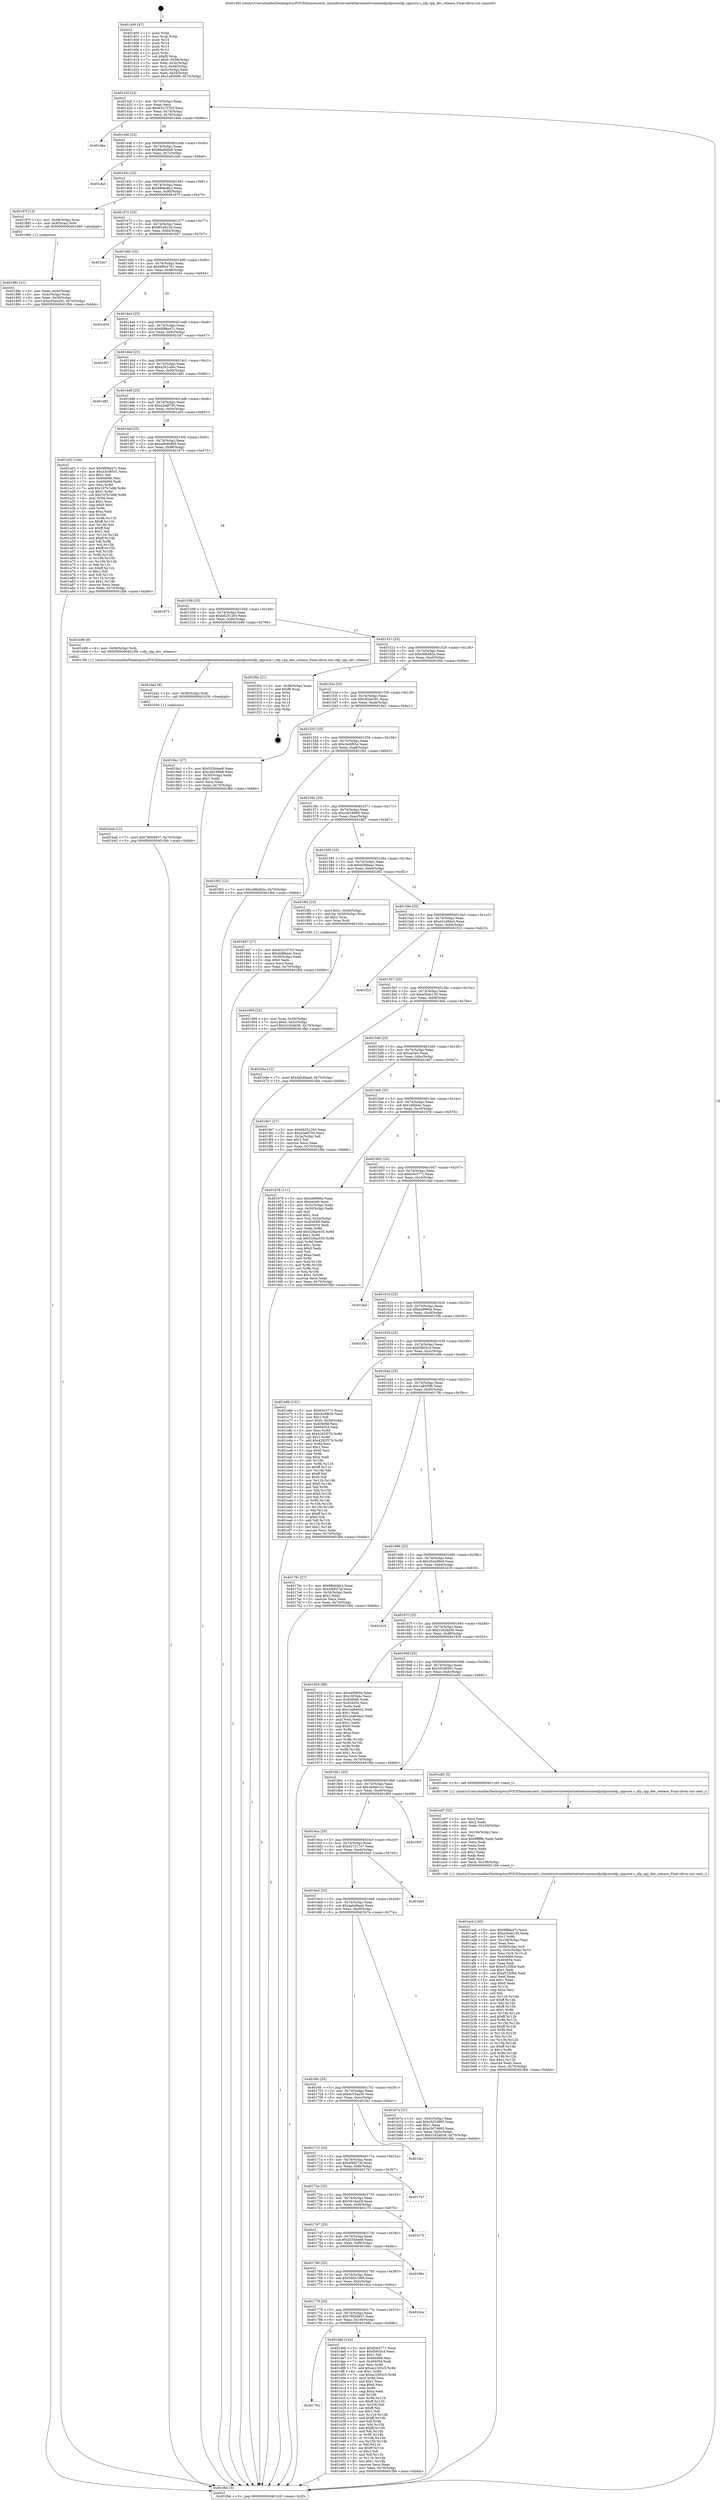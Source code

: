 digraph "0x401400" {
  label = "0x401400 (/mnt/c/Users/mathe/Desktop/tcc/POCII/binaries/extr_linuxdriversnetethernetnetronomenfpnfpcorenfp_cppcore.c_nfp_cpp_dev_release_Final-ollvm.out::main(0))"
  labelloc = "t"
  node[shape=record]

  Entry [label="",width=0.3,height=0.3,shape=circle,fillcolor=black,style=filled]
  "0x40142f" [label="{
     0x40142f [23]\l
     | [instrs]\l
     &nbsp;&nbsp;0x40142f \<+3\>: mov -0x70(%rbp),%eax\l
     &nbsp;&nbsp;0x401432 \<+2\>: mov %eax,%ecx\l
     &nbsp;&nbsp;0x401434 \<+6\>: sub $0x83215703,%ecx\l
     &nbsp;&nbsp;0x40143a \<+3\>: mov %eax,-0x74(%rbp)\l
     &nbsp;&nbsp;0x40143d \<+3\>: mov %ecx,-0x78(%rbp)\l
     &nbsp;&nbsp;0x401440 \<+6\>: je 0000000000401dbe \<main+0x9be\>\l
  }"]
  "0x401dbe" [label="{
     0x401dbe\l
  }", style=dashed]
  "0x401446" [label="{
     0x401446 [22]\l
     | [instrs]\l
     &nbsp;&nbsp;0x401446 \<+5\>: jmp 000000000040144b \<main+0x4b\>\l
     &nbsp;&nbsp;0x40144b \<+3\>: mov -0x74(%rbp),%eax\l
     &nbsp;&nbsp;0x40144e \<+5\>: sub $0x86a9d0a9,%eax\l
     &nbsp;&nbsp;0x401453 \<+3\>: mov %eax,-0x7c(%rbp)\l
     &nbsp;&nbsp;0x401456 \<+6\>: je 0000000000401da0 \<main+0x9a0\>\l
  }"]
  Exit [label="",width=0.3,height=0.3,shape=circle,fillcolor=black,style=filled,peripheries=2]
  "0x401da0" [label="{
     0x401da0\l
  }", style=dashed]
  "0x40145c" [label="{
     0x40145c [22]\l
     | [instrs]\l
     &nbsp;&nbsp;0x40145c \<+5\>: jmp 0000000000401461 \<main+0x61\>\l
     &nbsp;&nbsp;0x401461 \<+3\>: mov -0x74(%rbp),%eax\l
     &nbsp;&nbsp;0x401464 \<+5\>: sub $0x88bbdfa3,%eax\l
     &nbsp;&nbsp;0x401469 \<+3\>: mov %eax,-0x80(%rbp)\l
     &nbsp;&nbsp;0x40146c \<+6\>: je 000000000040187f \<main+0x47f\>\l
  }"]
  "0x401792" [label="{
     0x401792\l
  }", style=dashed]
  "0x40187f" [label="{
     0x40187f [13]\l
     | [instrs]\l
     &nbsp;&nbsp;0x40187f \<+4\>: mov -0x48(%rbp),%rax\l
     &nbsp;&nbsp;0x401883 \<+4\>: mov 0x8(%rax),%rdi\l
     &nbsp;&nbsp;0x401887 \<+5\>: call 0000000000401060 \<atoi@plt\>\l
     | [calls]\l
     &nbsp;&nbsp;0x401060 \{1\} (unknown)\l
  }"]
  "0x401472" [label="{
     0x401472 [25]\l
     | [instrs]\l
     &nbsp;&nbsp;0x401472 \<+5\>: jmp 0000000000401477 \<main+0x77\>\l
     &nbsp;&nbsp;0x401477 \<+3\>: mov -0x74(%rbp),%eax\l
     &nbsp;&nbsp;0x40147a \<+5\>: sub $0x8f1a9129,%eax\l
     &nbsp;&nbsp;0x40147f \<+6\>: mov %eax,-0x84(%rbp)\l
     &nbsp;&nbsp;0x401485 \<+6\>: je 0000000000401bb7 \<main+0x7b7\>\l
  }"]
  "0x401ddb" [label="{
     0x401ddb [144]\l
     | [instrs]\l
     &nbsp;&nbsp;0x401ddb \<+5\>: mov $0x63e3771,%eax\l
     &nbsp;&nbsp;0x401de0 \<+5\>: mov $0xf5603c4,%ecx\l
     &nbsp;&nbsp;0x401de5 \<+2\>: mov $0x1,%dl\l
     &nbsp;&nbsp;0x401de7 \<+7\>: mov 0x404068,%esi\l
     &nbsp;&nbsp;0x401dee \<+7\>: mov 0x404054,%edi\l
     &nbsp;&nbsp;0x401df5 \<+3\>: mov %esi,%r8d\l
     &nbsp;&nbsp;0x401df8 \<+7\>: add $0xac2305c5,%r8d\l
     &nbsp;&nbsp;0x401dff \<+4\>: sub $0x1,%r8d\l
     &nbsp;&nbsp;0x401e03 \<+7\>: sub $0xac2305c5,%r8d\l
     &nbsp;&nbsp;0x401e0a \<+4\>: imul %r8d,%esi\l
     &nbsp;&nbsp;0x401e0e \<+3\>: and $0x1,%esi\l
     &nbsp;&nbsp;0x401e11 \<+3\>: cmp $0x0,%esi\l
     &nbsp;&nbsp;0x401e14 \<+4\>: sete %r9b\l
     &nbsp;&nbsp;0x401e18 \<+3\>: cmp $0xa,%edi\l
     &nbsp;&nbsp;0x401e1b \<+4\>: setl %r10b\l
     &nbsp;&nbsp;0x401e1f \<+3\>: mov %r9b,%r11b\l
     &nbsp;&nbsp;0x401e22 \<+4\>: xor $0xff,%r11b\l
     &nbsp;&nbsp;0x401e26 \<+3\>: mov %r10b,%bl\l
     &nbsp;&nbsp;0x401e29 \<+3\>: xor $0xff,%bl\l
     &nbsp;&nbsp;0x401e2c \<+3\>: xor $0x1,%dl\l
     &nbsp;&nbsp;0x401e2f \<+3\>: mov %r11b,%r14b\l
     &nbsp;&nbsp;0x401e32 \<+4\>: and $0xff,%r14b\l
     &nbsp;&nbsp;0x401e36 \<+3\>: and %dl,%r9b\l
     &nbsp;&nbsp;0x401e39 \<+3\>: mov %bl,%r15b\l
     &nbsp;&nbsp;0x401e3c \<+4\>: and $0xff,%r15b\l
     &nbsp;&nbsp;0x401e40 \<+3\>: and %dl,%r10b\l
     &nbsp;&nbsp;0x401e43 \<+3\>: or %r9b,%r14b\l
     &nbsp;&nbsp;0x401e46 \<+3\>: or %r10b,%r15b\l
     &nbsp;&nbsp;0x401e49 \<+3\>: xor %r15b,%r14b\l
     &nbsp;&nbsp;0x401e4c \<+3\>: or %bl,%r11b\l
     &nbsp;&nbsp;0x401e4f \<+4\>: xor $0xff,%r11b\l
     &nbsp;&nbsp;0x401e53 \<+3\>: or $0x1,%dl\l
     &nbsp;&nbsp;0x401e56 \<+3\>: and %dl,%r11b\l
     &nbsp;&nbsp;0x401e59 \<+3\>: or %r11b,%r14b\l
     &nbsp;&nbsp;0x401e5c \<+4\>: test $0x1,%r14b\l
     &nbsp;&nbsp;0x401e60 \<+3\>: cmovne %ecx,%eax\l
     &nbsp;&nbsp;0x401e63 \<+3\>: mov %eax,-0x70(%rbp)\l
     &nbsp;&nbsp;0x401e66 \<+5\>: jmp 0000000000401fbb \<main+0xbbb\>\l
  }"]
  "0x401bb7" [label="{
     0x401bb7\l
  }", style=dashed]
  "0x40148b" [label="{
     0x40148b [25]\l
     | [instrs]\l
     &nbsp;&nbsp;0x40148b \<+5\>: jmp 0000000000401490 \<main+0x90\>\l
     &nbsp;&nbsp;0x401490 \<+3\>: mov -0x74(%rbp),%eax\l
     &nbsp;&nbsp;0x401493 \<+5\>: sub $0x99fe4791,%eax\l
     &nbsp;&nbsp;0x401498 \<+6\>: mov %eax,-0x88(%rbp)\l
     &nbsp;&nbsp;0x40149e \<+6\>: je 0000000000401d34 \<main+0x934\>\l
  }"]
  "0x401779" [label="{
     0x401779 [25]\l
     | [instrs]\l
     &nbsp;&nbsp;0x401779 \<+5\>: jmp 000000000040177e \<main+0x37e\>\l
     &nbsp;&nbsp;0x40177e \<+3\>: mov -0x74(%rbp),%eax\l
     &nbsp;&nbsp;0x401781 \<+5\>: sub $0x7900d937,%eax\l
     &nbsp;&nbsp;0x401786 \<+6\>: mov %eax,-0x100(%rbp)\l
     &nbsp;&nbsp;0x40178c \<+6\>: je 0000000000401ddb \<main+0x9db\>\l
  }"]
  "0x401d34" [label="{
     0x401d34\l
  }", style=dashed]
  "0x4014a4" [label="{
     0x4014a4 [25]\l
     | [instrs]\l
     &nbsp;&nbsp;0x4014a4 \<+5\>: jmp 00000000004014a9 \<main+0xa9\>\l
     &nbsp;&nbsp;0x4014a9 \<+3\>: mov -0x74(%rbp),%eax\l
     &nbsp;&nbsp;0x4014ac \<+5\>: sub $0x9f98a47c,%eax\l
     &nbsp;&nbsp;0x4014b1 \<+6\>: mov %eax,-0x8c(%rbp)\l
     &nbsp;&nbsp;0x4014b7 \<+6\>: je 0000000000401f47 \<main+0xb47\>\l
  }"]
  "0x401dca" [label="{
     0x401dca\l
  }", style=dashed]
  "0x401f47" [label="{
     0x401f47\l
  }", style=dashed]
  "0x4014bd" [label="{
     0x4014bd [25]\l
     | [instrs]\l
     &nbsp;&nbsp;0x4014bd \<+5\>: jmp 00000000004014c2 \<main+0xc2\>\l
     &nbsp;&nbsp;0x4014c2 \<+3\>: mov -0x74(%rbp),%eax\l
     &nbsp;&nbsp;0x4014c5 \<+5\>: sub $0xa261cd0c,%eax\l
     &nbsp;&nbsp;0x4014ca \<+6\>: mov %eax,-0x90(%rbp)\l
     &nbsp;&nbsp;0x4014d0 \<+6\>: je 0000000000401d81 \<main+0x981\>\l
  }"]
  "0x401760" [label="{
     0x401760 [25]\l
     | [instrs]\l
     &nbsp;&nbsp;0x401760 \<+5\>: jmp 0000000000401765 \<main+0x365\>\l
     &nbsp;&nbsp;0x401765 \<+3\>: mov -0x74(%rbp),%eax\l
     &nbsp;&nbsp;0x401768 \<+5\>: sub $0x5d001369,%eax\l
     &nbsp;&nbsp;0x40176d \<+6\>: mov %eax,-0xfc(%rbp)\l
     &nbsp;&nbsp;0x401773 \<+6\>: je 0000000000401dca \<main+0x9ca\>\l
  }"]
  "0x401d81" [label="{
     0x401d81\l
  }", style=dashed]
  "0x4014d6" [label="{
     0x4014d6 [25]\l
     | [instrs]\l
     &nbsp;&nbsp;0x4014d6 \<+5\>: jmp 00000000004014db \<main+0xdb\>\l
     &nbsp;&nbsp;0x4014db \<+3\>: mov -0x74(%rbp),%eax\l
     &nbsp;&nbsp;0x4014de \<+5\>: sub $0xa2a8f700,%eax\l
     &nbsp;&nbsp;0x4014e3 \<+6\>: mov %eax,-0x94(%rbp)\l
     &nbsp;&nbsp;0x4014e9 \<+6\>: je 0000000000401a02 \<main+0x602\>\l
  }"]
  "0x4018bc" [label="{
     0x4018bc\l
  }", style=dashed]
  "0x401a02" [label="{
     0x401a02 [144]\l
     | [instrs]\l
     &nbsp;&nbsp;0x401a02 \<+5\>: mov $0x9f98a47c,%eax\l
     &nbsp;&nbsp;0x401a07 \<+5\>: mov $0x33c08501,%ecx\l
     &nbsp;&nbsp;0x401a0c \<+2\>: mov $0x1,%dl\l
     &nbsp;&nbsp;0x401a0e \<+7\>: mov 0x404068,%esi\l
     &nbsp;&nbsp;0x401a15 \<+7\>: mov 0x404054,%edi\l
     &nbsp;&nbsp;0x401a1c \<+3\>: mov %esi,%r8d\l
     &nbsp;&nbsp;0x401a1f \<+7\>: add $0x197b7e66,%r8d\l
     &nbsp;&nbsp;0x401a26 \<+4\>: sub $0x1,%r8d\l
     &nbsp;&nbsp;0x401a2a \<+7\>: sub $0x197b7e66,%r8d\l
     &nbsp;&nbsp;0x401a31 \<+4\>: imul %r8d,%esi\l
     &nbsp;&nbsp;0x401a35 \<+3\>: and $0x1,%esi\l
     &nbsp;&nbsp;0x401a38 \<+3\>: cmp $0x0,%esi\l
     &nbsp;&nbsp;0x401a3b \<+4\>: sete %r9b\l
     &nbsp;&nbsp;0x401a3f \<+3\>: cmp $0xa,%edi\l
     &nbsp;&nbsp;0x401a42 \<+4\>: setl %r10b\l
     &nbsp;&nbsp;0x401a46 \<+3\>: mov %r9b,%r11b\l
     &nbsp;&nbsp;0x401a49 \<+4\>: xor $0xff,%r11b\l
     &nbsp;&nbsp;0x401a4d \<+3\>: mov %r10b,%bl\l
     &nbsp;&nbsp;0x401a50 \<+3\>: xor $0xff,%bl\l
     &nbsp;&nbsp;0x401a53 \<+3\>: xor $0x1,%dl\l
     &nbsp;&nbsp;0x401a56 \<+3\>: mov %r11b,%r14b\l
     &nbsp;&nbsp;0x401a59 \<+4\>: and $0xff,%r14b\l
     &nbsp;&nbsp;0x401a5d \<+3\>: and %dl,%r9b\l
     &nbsp;&nbsp;0x401a60 \<+3\>: mov %bl,%r15b\l
     &nbsp;&nbsp;0x401a63 \<+4\>: and $0xff,%r15b\l
     &nbsp;&nbsp;0x401a67 \<+3\>: and %dl,%r10b\l
     &nbsp;&nbsp;0x401a6a \<+3\>: or %r9b,%r14b\l
     &nbsp;&nbsp;0x401a6d \<+3\>: or %r10b,%r15b\l
     &nbsp;&nbsp;0x401a70 \<+3\>: xor %r15b,%r14b\l
     &nbsp;&nbsp;0x401a73 \<+3\>: or %bl,%r11b\l
     &nbsp;&nbsp;0x401a76 \<+4\>: xor $0xff,%r11b\l
     &nbsp;&nbsp;0x401a7a \<+3\>: or $0x1,%dl\l
     &nbsp;&nbsp;0x401a7d \<+3\>: and %dl,%r11b\l
     &nbsp;&nbsp;0x401a80 \<+3\>: or %r11b,%r14b\l
     &nbsp;&nbsp;0x401a83 \<+4\>: test $0x1,%r14b\l
     &nbsp;&nbsp;0x401a87 \<+3\>: cmovne %ecx,%eax\l
     &nbsp;&nbsp;0x401a8a \<+3\>: mov %eax,-0x70(%rbp)\l
     &nbsp;&nbsp;0x401a8d \<+5\>: jmp 0000000000401fbb \<main+0xbbb\>\l
  }"]
  "0x4014ef" [label="{
     0x4014ef [25]\l
     | [instrs]\l
     &nbsp;&nbsp;0x4014ef \<+5\>: jmp 00000000004014f4 \<main+0xf4\>\l
     &nbsp;&nbsp;0x4014f4 \<+3\>: mov -0x74(%rbp),%eax\l
     &nbsp;&nbsp;0x4014f7 \<+5\>: sub $0xa6946d69,%eax\l
     &nbsp;&nbsp;0x4014fc \<+6\>: mov %eax,-0x98(%rbp)\l
     &nbsp;&nbsp;0x401502 \<+6\>: je 0000000000401873 \<main+0x473\>\l
  }"]
  "0x401747" [label="{
     0x401747 [25]\l
     | [instrs]\l
     &nbsp;&nbsp;0x401747 \<+5\>: jmp 000000000040174c \<main+0x34c\>\l
     &nbsp;&nbsp;0x40174c \<+3\>: mov -0x74(%rbp),%eax\l
     &nbsp;&nbsp;0x40174f \<+5\>: sub $0x555b4ee8,%eax\l
     &nbsp;&nbsp;0x401754 \<+6\>: mov %eax,-0xf8(%rbp)\l
     &nbsp;&nbsp;0x40175a \<+6\>: je 00000000004018bc \<main+0x4bc\>\l
  }"]
  "0x401873" [label="{
     0x401873\l
  }", style=dashed]
  "0x401508" [label="{
     0x401508 [25]\l
     | [instrs]\l
     &nbsp;&nbsp;0x401508 \<+5\>: jmp 000000000040150d \<main+0x10d\>\l
     &nbsp;&nbsp;0x40150d \<+3\>: mov -0x74(%rbp),%eax\l
     &nbsp;&nbsp;0x401510 \<+5\>: sub $0xb8251293,%eax\l
     &nbsp;&nbsp;0x401515 \<+6\>: mov %eax,-0x9c(%rbp)\l
     &nbsp;&nbsp;0x40151b \<+6\>: je 0000000000401b99 \<main+0x799\>\l
  }"]
  "0x401c75" [label="{
     0x401c75\l
  }", style=dashed]
  "0x401b99" [label="{
     0x401b99 [9]\l
     | [instrs]\l
     &nbsp;&nbsp;0x401b99 \<+4\>: mov -0x58(%rbp),%rdi\l
     &nbsp;&nbsp;0x401b9d \<+5\>: call 00000000004013f0 \<nfp_cpp_dev_release\>\l
     | [calls]\l
     &nbsp;&nbsp;0x4013f0 \{1\} (/mnt/c/Users/mathe/Desktop/tcc/POCII/binaries/extr_linuxdriversnetethernetnetronomenfpnfpcorenfp_cppcore.c_nfp_cpp_dev_release_Final-ollvm.out::nfp_cpp_dev_release)\l
  }"]
  "0x401521" [label="{
     0x401521 [25]\l
     | [instrs]\l
     &nbsp;&nbsp;0x401521 \<+5\>: jmp 0000000000401526 \<main+0x126\>\l
     &nbsp;&nbsp;0x401526 \<+3\>: mov -0x74(%rbp),%eax\l
     &nbsp;&nbsp;0x401529 \<+5\>: sub $0xc6fb482a,%eax\l
     &nbsp;&nbsp;0x40152e \<+6\>: mov %eax,-0xa0(%rbp)\l
     &nbsp;&nbsp;0x401534 \<+6\>: je 0000000000401f0e \<main+0xb0e\>\l
  }"]
  "0x40172e" [label="{
     0x40172e [25]\l
     | [instrs]\l
     &nbsp;&nbsp;0x40172e \<+5\>: jmp 0000000000401733 \<main+0x333\>\l
     &nbsp;&nbsp;0x401733 \<+3\>: mov -0x74(%rbp),%eax\l
     &nbsp;&nbsp;0x401736 \<+5\>: sub $0x541dad3f,%eax\l
     &nbsp;&nbsp;0x40173b \<+6\>: mov %eax,-0xf4(%rbp)\l
     &nbsp;&nbsp;0x401741 \<+6\>: je 0000000000401c75 \<main+0x875\>\l
  }"]
  "0x401f0e" [label="{
     0x401f0e [21]\l
     | [instrs]\l
     &nbsp;&nbsp;0x401f0e \<+3\>: mov -0x38(%rbp),%eax\l
     &nbsp;&nbsp;0x401f11 \<+7\>: add $0xf8,%rsp\l
     &nbsp;&nbsp;0x401f18 \<+1\>: pop %rbx\l
     &nbsp;&nbsp;0x401f19 \<+2\>: pop %r12\l
     &nbsp;&nbsp;0x401f1b \<+2\>: pop %r13\l
     &nbsp;&nbsp;0x401f1d \<+2\>: pop %r14\l
     &nbsp;&nbsp;0x401f1f \<+2\>: pop %r15\l
     &nbsp;&nbsp;0x401f21 \<+1\>: pop %rbp\l
     &nbsp;&nbsp;0x401f22 \<+1\>: ret\l
  }"]
  "0x40153a" [label="{
     0x40153a [25]\l
     | [instrs]\l
     &nbsp;&nbsp;0x40153a \<+5\>: jmp 000000000040153f \<main+0x13f\>\l
     &nbsp;&nbsp;0x40153f \<+3\>: mov -0x74(%rbp),%eax\l
     &nbsp;&nbsp;0x401542 \<+5\>: sub $0xc92ee291,%eax\l
     &nbsp;&nbsp;0x401547 \<+6\>: mov %eax,-0xa4(%rbp)\l
     &nbsp;&nbsp;0x40154d \<+6\>: je 00000000004018a1 \<main+0x4a1\>\l
  }"]
  "0x4017b7" [label="{
     0x4017b7\l
  }", style=dashed]
  "0x4018a1" [label="{
     0x4018a1 [27]\l
     | [instrs]\l
     &nbsp;&nbsp;0x4018a1 \<+5\>: mov $0x555b4ee8,%eax\l
     &nbsp;&nbsp;0x4018a6 \<+5\>: mov $0xcdd189b8,%ecx\l
     &nbsp;&nbsp;0x4018ab \<+3\>: mov -0x30(%rbp),%edx\l
     &nbsp;&nbsp;0x4018ae \<+3\>: cmp $0x1,%edx\l
     &nbsp;&nbsp;0x4018b1 \<+3\>: cmovl %ecx,%eax\l
     &nbsp;&nbsp;0x4018b4 \<+3\>: mov %eax,-0x70(%rbp)\l
     &nbsp;&nbsp;0x4018b7 \<+5\>: jmp 0000000000401fbb \<main+0xbbb\>\l
  }"]
  "0x401553" [label="{
     0x401553 [25]\l
     | [instrs]\l
     &nbsp;&nbsp;0x401553 \<+5\>: jmp 0000000000401558 \<main+0x158\>\l
     &nbsp;&nbsp;0x401558 \<+3\>: mov -0x74(%rbp),%eax\l
     &nbsp;&nbsp;0x40155b \<+5\>: sub $0xcbc6fb5e,%eax\l
     &nbsp;&nbsp;0x401560 \<+6\>: mov %eax,-0xa8(%rbp)\l
     &nbsp;&nbsp;0x401566 \<+6\>: je 0000000000401f02 \<main+0xb02\>\l
  }"]
  "0x401715" [label="{
     0x401715 [25]\l
     | [instrs]\l
     &nbsp;&nbsp;0x401715 \<+5\>: jmp 000000000040171a \<main+0x31a\>\l
     &nbsp;&nbsp;0x40171a \<+3\>: mov -0x74(%rbp),%eax\l
     &nbsp;&nbsp;0x40171d \<+5\>: sub $0x4f4827af,%eax\l
     &nbsp;&nbsp;0x401722 \<+6\>: mov %eax,-0xf0(%rbp)\l
     &nbsp;&nbsp;0x401728 \<+6\>: je 00000000004017b7 \<main+0x3b7\>\l
  }"]
  "0x401f02" [label="{
     0x401f02 [12]\l
     | [instrs]\l
     &nbsp;&nbsp;0x401f02 \<+7\>: movl $0xc6fb482a,-0x70(%rbp)\l
     &nbsp;&nbsp;0x401f09 \<+5\>: jmp 0000000000401fbb \<main+0xbbb\>\l
  }"]
  "0x40156c" [label="{
     0x40156c [25]\l
     | [instrs]\l
     &nbsp;&nbsp;0x40156c \<+5\>: jmp 0000000000401571 \<main+0x171\>\l
     &nbsp;&nbsp;0x401571 \<+3\>: mov -0x74(%rbp),%eax\l
     &nbsp;&nbsp;0x401574 \<+5\>: sub $0xcdd189b8,%eax\l
     &nbsp;&nbsp;0x401579 \<+6\>: mov %eax,-0xac(%rbp)\l
     &nbsp;&nbsp;0x40157f \<+6\>: je 00000000004018d7 \<main+0x4d7\>\l
  }"]
  "0x401fa1" [label="{
     0x401fa1\l
  }", style=dashed]
  "0x4018d7" [label="{
     0x4018d7 [27]\l
     | [instrs]\l
     &nbsp;&nbsp;0x4018d7 \<+5\>: mov $0x83215703,%eax\l
     &nbsp;&nbsp;0x4018dc \<+5\>: mov $0xd28feeac,%ecx\l
     &nbsp;&nbsp;0x4018e1 \<+3\>: mov -0x30(%rbp),%edx\l
     &nbsp;&nbsp;0x4018e4 \<+3\>: cmp $0x0,%edx\l
     &nbsp;&nbsp;0x4018e7 \<+3\>: cmove %ecx,%eax\l
     &nbsp;&nbsp;0x4018ea \<+3\>: mov %eax,-0x70(%rbp)\l
     &nbsp;&nbsp;0x4018ed \<+5\>: jmp 0000000000401fbb \<main+0xbbb\>\l
  }"]
  "0x401585" [label="{
     0x401585 [25]\l
     | [instrs]\l
     &nbsp;&nbsp;0x401585 \<+5\>: jmp 000000000040158a \<main+0x18a\>\l
     &nbsp;&nbsp;0x40158a \<+3\>: mov -0x74(%rbp),%eax\l
     &nbsp;&nbsp;0x40158d \<+5\>: sub $0xd28feeac,%eax\l
     &nbsp;&nbsp;0x401592 \<+6\>: mov %eax,-0xb0(%rbp)\l
     &nbsp;&nbsp;0x401598 \<+6\>: je 00000000004018f2 \<main+0x4f2\>\l
  }"]
  "0x401bab" [label="{
     0x401bab [12]\l
     | [instrs]\l
     &nbsp;&nbsp;0x401bab \<+7\>: movl $0x7900d937,-0x70(%rbp)\l
     &nbsp;&nbsp;0x401bb2 \<+5\>: jmp 0000000000401fbb \<main+0xbbb\>\l
  }"]
  "0x4018f2" [label="{
     0x4018f2 [23]\l
     | [instrs]\l
     &nbsp;&nbsp;0x4018f2 \<+7\>: movl $0x1,-0x50(%rbp)\l
     &nbsp;&nbsp;0x4018f9 \<+4\>: movslq -0x50(%rbp),%rax\l
     &nbsp;&nbsp;0x4018fd \<+4\>: shl $0x2,%rax\l
     &nbsp;&nbsp;0x401901 \<+3\>: mov %rax,%rdi\l
     &nbsp;&nbsp;0x401904 \<+5\>: call 0000000000401050 \<malloc@plt\>\l
     | [calls]\l
     &nbsp;&nbsp;0x401050 \{1\} (unknown)\l
  }"]
  "0x40159e" [label="{
     0x40159e [25]\l
     | [instrs]\l
     &nbsp;&nbsp;0x40159e \<+5\>: jmp 00000000004015a3 \<main+0x1a3\>\l
     &nbsp;&nbsp;0x4015a3 \<+3\>: mov -0x74(%rbp),%eax\l
     &nbsp;&nbsp;0x4015a6 \<+5\>: sub $0xe31484e2,%eax\l
     &nbsp;&nbsp;0x4015ab \<+6\>: mov %eax,-0xb4(%rbp)\l
     &nbsp;&nbsp;0x4015b1 \<+6\>: je 0000000000401f23 \<main+0xb23\>\l
  }"]
  "0x401ba2" [label="{
     0x401ba2 [9]\l
     | [instrs]\l
     &nbsp;&nbsp;0x401ba2 \<+4\>: mov -0x58(%rbp),%rdi\l
     &nbsp;&nbsp;0x401ba6 \<+5\>: call 0000000000401030 \<free@plt\>\l
     | [calls]\l
     &nbsp;&nbsp;0x401030 \{1\} (unknown)\l
  }"]
  "0x401f23" [label="{
     0x401f23\l
  }", style=dashed]
  "0x4015b7" [label="{
     0x4015b7 [25]\l
     | [instrs]\l
     &nbsp;&nbsp;0x4015b7 \<+5\>: jmp 00000000004015bc \<main+0x1bc\>\l
     &nbsp;&nbsp;0x4015bc \<+3\>: mov -0x74(%rbp),%eax\l
     &nbsp;&nbsp;0x4015bf \<+5\>: sub $0xe5bde130,%eax\l
     &nbsp;&nbsp;0x4015c4 \<+6\>: mov %eax,-0xb8(%rbp)\l
     &nbsp;&nbsp;0x4015ca \<+6\>: je 0000000000401b6e \<main+0x76e\>\l
  }"]
  "0x4016fc" [label="{
     0x4016fc [25]\l
     | [instrs]\l
     &nbsp;&nbsp;0x4016fc \<+5\>: jmp 0000000000401701 \<main+0x301\>\l
     &nbsp;&nbsp;0x401701 \<+3\>: mov -0x74(%rbp),%eax\l
     &nbsp;&nbsp;0x401704 \<+5\>: sub $0x4c55aa30,%eax\l
     &nbsp;&nbsp;0x401709 \<+6\>: mov %eax,-0xec(%rbp)\l
     &nbsp;&nbsp;0x40170f \<+6\>: je 0000000000401fa1 \<main+0xba1\>\l
  }"]
  "0x401b6e" [label="{
     0x401b6e [12]\l
     | [instrs]\l
     &nbsp;&nbsp;0x401b6e \<+7\>: movl $0x4ab48aad,-0x70(%rbp)\l
     &nbsp;&nbsp;0x401b75 \<+5\>: jmp 0000000000401fbb \<main+0xbbb\>\l
  }"]
  "0x4015d0" [label="{
     0x4015d0 [25]\l
     | [instrs]\l
     &nbsp;&nbsp;0x4015d0 \<+5\>: jmp 00000000004015d5 \<main+0x1d5\>\l
     &nbsp;&nbsp;0x4015d5 \<+3\>: mov -0x74(%rbp),%eax\l
     &nbsp;&nbsp;0x4015d8 \<+5\>: sub $0xee3e0,%eax\l
     &nbsp;&nbsp;0x4015dd \<+6\>: mov %eax,-0xbc(%rbp)\l
     &nbsp;&nbsp;0x4015e3 \<+6\>: je 00000000004019e7 \<main+0x5e7\>\l
  }"]
  "0x401b7a" [label="{
     0x401b7a [31]\l
     | [instrs]\l
     &nbsp;&nbsp;0x401b7a \<+3\>: mov -0x5c(%rbp),%eax\l
     &nbsp;&nbsp;0x401b7d \<+5\>: add $0xc5d7d995,%eax\l
     &nbsp;&nbsp;0x401b82 \<+3\>: add $0x1,%eax\l
     &nbsp;&nbsp;0x401b85 \<+5\>: sub $0xc5d7d995,%eax\l
     &nbsp;&nbsp;0x401b8a \<+3\>: mov %eax,-0x5c(%rbp)\l
     &nbsp;&nbsp;0x401b8d \<+7\>: movl $0x3182dd36,-0x70(%rbp)\l
     &nbsp;&nbsp;0x401b94 \<+5\>: jmp 0000000000401fbb \<main+0xbbb\>\l
  }"]
  "0x4019e7" [label="{
     0x4019e7 [27]\l
     | [instrs]\l
     &nbsp;&nbsp;0x4019e7 \<+5\>: mov $0xb8251293,%eax\l
     &nbsp;&nbsp;0x4019ec \<+5\>: mov $0xa2a8f700,%ecx\l
     &nbsp;&nbsp;0x4019f1 \<+3\>: mov -0x2a(%rbp),%dl\l
     &nbsp;&nbsp;0x4019f4 \<+3\>: test $0x1,%dl\l
     &nbsp;&nbsp;0x4019f7 \<+3\>: cmovne %ecx,%eax\l
     &nbsp;&nbsp;0x4019fa \<+3\>: mov %eax,-0x70(%rbp)\l
     &nbsp;&nbsp;0x4019fd \<+5\>: jmp 0000000000401fbb \<main+0xbbb\>\l
  }"]
  "0x4015e9" [label="{
     0x4015e9 [25]\l
     | [instrs]\l
     &nbsp;&nbsp;0x4015e9 \<+5\>: jmp 00000000004015ee \<main+0x1ee\>\l
     &nbsp;&nbsp;0x4015ee \<+3\>: mov -0x74(%rbp),%eax\l
     &nbsp;&nbsp;0x4015f1 \<+5\>: sub $0x1fd5b4c,%eax\l
     &nbsp;&nbsp;0x4015f6 \<+6\>: mov %eax,-0xc0(%rbp)\l
     &nbsp;&nbsp;0x4015fc \<+6\>: je 0000000000401978 \<main+0x578\>\l
  }"]
  "0x4016e3" [label="{
     0x4016e3 [25]\l
     | [instrs]\l
     &nbsp;&nbsp;0x4016e3 \<+5\>: jmp 00000000004016e8 \<main+0x2e8\>\l
     &nbsp;&nbsp;0x4016e8 \<+3\>: mov -0x74(%rbp),%eax\l
     &nbsp;&nbsp;0x4016eb \<+5\>: sub $0x4ab48aad,%eax\l
     &nbsp;&nbsp;0x4016f0 \<+6\>: mov %eax,-0xe8(%rbp)\l
     &nbsp;&nbsp;0x4016f6 \<+6\>: je 0000000000401b7a \<main+0x77a\>\l
  }"]
  "0x401978" [label="{
     0x401978 [111]\l
     | [instrs]\l
     &nbsp;&nbsp;0x401978 \<+5\>: mov $0xee9960a,%eax\l
     &nbsp;&nbsp;0x40197d \<+5\>: mov $0xee3e0,%ecx\l
     &nbsp;&nbsp;0x401982 \<+3\>: mov -0x5c(%rbp),%edx\l
     &nbsp;&nbsp;0x401985 \<+3\>: cmp -0x50(%rbp),%edx\l
     &nbsp;&nbsp;0x401988 \<+4\>: setl %sil\l
     &nbsp;&nbsp;0x40198c \<+4\>: and $0x1,%sil\l
     &nbsp;&nbsp;0x401990 \<+4\>: mov %sil,-0x2a(%rbp)\l
     &nbsp;&nbsp;0x401994 \<+7\>: mov 0x404068,%edx\l
     &nbsp;&nbsp;0x40199b \<+7\>: mov 0x404054,%edi\l
     &nbsp;&nbsp;0x4019a2 \<+3\>: mov %edx,%r8d\l
     &nbsp;&nbsp;0x4019a5 \<+7\>: add $0x528ae035,%r8d\l
     &nbsp;&nbsp;0x4019ac \<+4\>: sub $0x1,%r8d\l
     &nbsp;&nbsp;0x4019b0 \<+7\>: sub $0x528ae035,%r8d\l
     &nbsp;&nbsp;0x4019b7 \<+4\>: imul %r8d,%edx\l
     &nbsp;&nbsp;0x4019bb \<+3\>: and $0x1,%edx\l
     &nbsp;&nbsp;0x4019be \<+3\>: cmp $0x0,%edx\l
     &nbsp;&nbsp;0x4019c1 \<+4\>: sete %sil\l
     &nbsp;&nbsp;0x4019c5 \<+3\>: cmp $0xa,%edi\l
     &nbsp;&nbsp;0x4019c8 \<+4\>: setl %r9b\l
     &nbsp;&nbsp;0x4019cc \<+3\>: mov %sil,%r10b\l
     &nbsp;&nbsp;0x4019cf \<+3\>: and %r9b,%r10b\l
     &nbsp;&nbsp;0x4019d2 \<+3\>: xor %r9b,%sil\l
     &nbsp;&nbsp;0x4019d5 \<+3\>: or %sil,%r10b\l
     &nbsp;&nbsp;0x4019d8 \<+4\>: test $0x1,%r10b\l
     &nbsp;&nbsp;0x4019dc \<+3\>: cmovne %ecx,%eax\l
     &nbsp;&nbsp;0x4019df \<+3\>: mov %eax,-0x70(%rbp)\l
     &nbsp;&nbsp;0x4019e2 \<+5\>: jmp 0000000000401fbb \<main+0xbbb\>\l
  }"]
  "0x401602" [label="{
     0x401602 [25]\l
     | [instrs]\l
     &nbsp;&nbsp;0x401602 \<+5\>: jmp 0000000000401607 \<main+0x207\>\l
     &nbsp;&nbsp;0x401607 \<+3\>: mov -0x74(%rbp),%eax\l
     &nbsp;&nbsp;0x40160a \<+5\>: sub $0x63e3771,%eax\l
     &nbsp;&nbsp;0x40160f \<+6\>: mov %eax,-0xc4(%rbp)\l
     &nbsp;&nbsp;0x401615 \<+6\>: je 0000000000401fad \<main+0xbad\>\l
  }"]
  "0x401be5" [label="{
     0x401be5\l
  }", style=dashed]
  "0x401fad" [label="{
     0x401fad\l
  }", style=dashed]
  "0x40161b" [label="{
     0x40161b [25]\l
     | [instrs]\l
     &nbsp;&nbsp;0x40161b \<+5\>: jmp 0000000000401620 \<main+0x220\>\l
     &nbsp;&nbsp;0x401620 \<+3\>: mov -0x74(%rbp),%eax\l
     &nbsp;&nbsp;0x401623 \<+5\>: sub $0xee9960a,%eax\l
     &nbsp;&nbsp;0x401628 \<+6\>: mov %eax,-0xc8(%rbp)\l
     &nbsp;&nbsp;0x40162e \<+6\>: je 0000000000401f3b \<main+0xb3b\>\l
  }"]
  "0x4016ca" [label="{
     0x4016ca [25]\l
     | [instrs]\l
     &nbsp;&nbsp;0x4016ca \<+5\>: jmp 00000000004016cf \<main+0x2cf\>\l
     &nbsp;&nbsp;0x4016cf \<+3\>: mov -0x74(%rbp),%eax\l
     &nbsp;&nbsp;0x4016d2 \<+5\>: sub $0x427217e7,%eax\l
     &nbsp;&nbsp;0x4016d7 \<+6\>: mov %eax,-0xe4(%rbp)\l
     &nbsp;&nbsp;0x4016dd \<+6\>: je 0000000000401be5 \<main+0x7e5\>\l
  }"]
  "0x401f3b" [label="{
     0x401f3b\l
  }", style=dashed]
  "0x401634" [label="{
     0x401634 [25]\l
     | [instrs]\l
     &nbsp;&nbsp;0x401634 \<+5\>: jmp 0000000000401639 \<main+0x239\>\l
     &nbsp;&nbsp;0x401639 \<+3\>: mov -0x74(%rbp),%eax\l
     &nbsp;&nbsp;0x40163c \<+5\>: sub $0xf5603c4,%eax\l
     &nbsp;&nbsp;0x401641 \<+6\>: mov %eax,-0xcc(%rbp)\l
     &nbsp;&nbsp;0x401647 \<+6\>: je 0000000000401e6b \<main+0xa6b\>\l
  }"]
  "0x40180f" [label="{
     0x40180f\l
  }", style=dashed]
  "0x401e6b" [label="{
     0x401e6b [151]\l
     | [instrs]\l
     &nbsp;&nbsp;0x401e6b \<+5\>: mov $0x63e3771,%eax\l
     &nbsp;&nbsp;0x401e70 \<+5\>: mov $0xcbc6fb5e,%ecx\l
     &nbsp;&nbsp;0x401e75 \<+2\>: mov $0x1,%dl\l
     &nbsp;&nbsp;0x401e77 \<+7\>: movl $0x0,-0x38(%rbp)\l
     &nbsp;&nbsp;0x401e7e \<+7\>: mov 0x404068,%esi\l
     &nbsp;&nbsp;0x401e85 \<+7\>: mov 0x404054,%edi\l
     &nbsp;&nbsp;0x401e8c \<+3\>: mov %esi,%r8d\l
     &nbsp;&nbsp;0x401e8f \<+7\>: sub $0x4292f37b,%r8d\l
     &nbsp;&nbsp;0x401e96 \<+4\>: sub $0x1,%r8d\l
     &nbsp;&nbsp;0x401e9a \<+7\>: add $0x4292f37b,%r8d\l
     &nbsp;&nbsp;0x401ea1 \<+4\>: imul %r8d,%esi\l
     &nbsp;&nbsp;0x401ea5 \<+3\>: and $0x1,%esi\l
     &nbsp;&nbsp;0x401ea8 \<+3\>: cmp $0x0,%esi\l
     &nbsp;&nbsp;0x401eab \<+4\>: sete %r9b\l
     &nbsp;&nbsp;0x401eaf \<+3\>: cmp $0xa,%edi\l
     &nbsp;&nbsp;0x401eb2 \<+4\>: setl %r10b\l
     &nbsp;&nbsp;0x401eb6 \<+3\>: mov %r9b,%r11b\l
     &nbsp;&nbsp;0x401eb9 \<+4\>: xor $0xff,%r11b\l
     &nbsp;&nbsp;0x401ebd \<+3\>: mov %r10b,%bl\l
     &nbsp;&nbsp;0x401ec0 \<+3\>: xor $0xff,%bl\l
     &nbsp;&nbsp;0x401ec3 \<+3\>: xor $0x0,%dl\l
     &nbsp;&nbsp;0x401ec6 \<+3\>: mov %r11b,%r14b\l
     &nbsp;&nbsp;0x401ec9 \<+4\>: and $0x0,%r14b\l
     &nbsp;&nbsp;0x401ecd \<+3\>: and %dl,%r9b\l
     &nbsp;&nbsp;0x401ed0 \<+3\>: mov %bl,%r15b\l
     &nbsp;&nbsp;0x401ed3 \<+4\>: and $0x0,%r15b\l
     &nbsp;&nbsp;0x401ed7 \<+3\>: and %dl,%r10b\l
     &nbsp;&nbsp;0x401eda \<+3\>: or %r9b,%r14b\l
     &nbsp;&nbsp;0x401edd \<+3\>: or %r10b,%r15b\l
     &nbsp;&nbsp;0x401ee0 \<+3\>: xor %r15b,%r14b\l
     &nbsp;&nbsp;0x401ee3 \<+3\>: or %bl,%r11b\l
     &nbsp;&nbsp;0x401ee6 \<+4\>: xor $0xff,%r11b\l
     &nbsp;&nbsp;0x401eea \<+3\>: or $0x0,%dl\l
     &nbsp;&nbsp;0x401eed \<+3\>: and %dl,%r11b\l
     &nbsp;&nbsp;0x401ef0 \<+3\>: or %r11b,%r14b\l
     &nbsp;&nbsp;0x401ef3 \<+4\>: test $0x1,%r14b\l
     &nbsp;&nbsp;0x401ef7 \<+3\>: cmovne %ecx,%eax\l
     &nbsp;&nbsp;0x401efa \<+3\>: mov %eax,-0x70(%rbp)\l
     &nbsp;&nbsp;0x401efd \<+5\>: jmp 0000000000401fbb \<main+0xbbb\>\l
  }"]
  "0x40164d" [label="{
     0x40164d [25]\l
     | [instrs]\l
     &nbsp;&nbsp;0x40164d \<+5\>: jmp 0000000000401652 \<main+0x252\>\l
     &nbsp;&nbsp;0x401652 \<+3\>: mov -0x74(%rbp),%eax\l
     &nbsp;&nbsp;0x401655 \<+5\>: sub $0x1a85f5f6,%eax\l
     &nbsp;&nbsp;0x40165a \<+6\>: mov %eax,-0xd0(%rbp)\l
     &nbsp;&nbsp;0x401660 \<+6\>: je 000000000040179c \<main+0x39c\>\l
  }"]
  "0x401acb" [label="{
     0x401acb [163]\l
     | [instrs]\l
     &nbsp;&nbsp;0x401acb \<+5\>: mov $0x9f98a47c,%ecx\l
     &nbsp;&nbsp;0x401ad0 \<+5\>: mov $0xe5bde130,%edx\l
     &nbsp;&nbsp;0x401ad5 \<+3\>: mov $0x1,%r8b\l
     &nbsp;&nbsp;0x401ad8 \<+6\>: mov -0x108(%rbp),%esi\l
     &nbsp;&nbsp;0x401ade \<+3\>: imul %eax,%esi\l
     &nbsp;&nbsp;0x401ae1 \<+4\>: mov -0x58(%rbp),%r9\l
     &nbsp;&nbsp;0x401ae5 \<+4\>: movslq -0x5c(%rbp),%r10\l
     &nbsp;&nbsp;0x401ae9 \<+4\>: mov %esi,(%r9,%r10,4)\l
     &nbsp;&nbsp;0x401aed \<+7\>: mov 0x404068,%eax\l
     &nbsp;&nbsp;0x401af4 \<+7\>: mov 0x404054,%esi\l
     &nbsp;&nbsp;0x401afb \<+2\>: mov %eax,%edi\l
     &nbsp;&nbsp;0x401afd \<+6\>: add $0xe51f2fb4,%edi\l
     &nbsp;&nbsp;0x401b03 \<+3\>: sub $0x1,%edi\l
     &nbsp;&nbsp;0x401b06 \<+6\>: sub $0xe51f2fb4,%edi\l
     &nbsp;&nbsp;0x401b0c \<+3\>: imul %edi,%eax\l
     &nbsp;&nbsp;0x401b0f \<+3\>: and $0x1,%eax\l
     &nbsp;&nbsp;0x401b12 \<+3\>: cmp $0x0,%eax\l
     &nbsp;&nbsp;0x401b15 \<+4\>: sete %r11b\l
     &nbsp;&nbsp;0x401b19 \<+3\>: cmp $0xa,%esi\l
     &nbsp;&nbsp;0x401b1c \<+3\>: setl %bl\l
     &nbsp;&nbsp;0x401b1f \<+3\>: mov %r11b,%r14b\l
     &nbsp;&nbsp;0x401b22 \<+4\>: xor $0xff,%r14b\l
     &nbsp;&nbsp;0x401b26 \<+3\>: mov %bl,%r15b\l
     &nbsp;&nbsp;0x401b29 \<+4\>: xor $0xff,%r15b\l
     &nbsp;&nbsp;0x401b2d \<+4\>: xor $0x1,%r8b\l
     &nbsp;&nbsp;0x401b31 \<+3\>: mov %r14b,%r12b\l
     &nbsp;&nbsp;0x401b34 \<+4\>: and $0xff,%r12b\l
     &nbsp;&nbsp;0x401b38 \<+3\>: and %r8b,%r11b\l
     &nbsp;&nbsp;0x401b3b \<+3\>: mov %r15b,%r13b\l
     &nbsp;&nbsp;0x401b3e \<+4\>: and $0xff,%r13b\l
     &nbsp;&nbsp;0x401b42 \<+3\>: and %r8b,%bl\l
     &nbsp;&nbsp;0x401b45 \<+3\>: or %r11b,%r12b\l
     &nbsp;&nbsp;0x401b48 \<+3\>: or %bl,%r13b\l
     &nbsp;&nbsp;0x401b4b \<+3\>: xor %r13b,%r12b\l
     &nbsp;&nbsp;0x401b4e \<+3\>: or %r15b,%r14b\l
     &nbsp;&nbsp;0x401b51 \<+4\>: xor $0xff,%r14b\l
     &nbsp;&nbsp;0x401b55 \<+4\>: or $0x1,%r8b\l
     &nbsp;&nbsp;0x401b59 \<+3\>: and %r8b,%r14b\l
     &nbsp;&nbsp;0x401b5c \<+3\>: or %r14b,%r12b\l
     &nbsp;&nbsp;0x401b5f \<+4\>: test $0x1,%r12b\l
     &nbsp;&nbsp;0x401b63 \<+3\>: cmovne %edx,%ecx\l
     &nbsp;&nbsp;0x401b66 \<+3\>: mov %ecx,-0x70(%rbp)\l
     &nbsp;&nbsp;0x401b69 \<+5\>: jmp 0000000000401fbb \<main+0xbbb\>\l
  }"]
  "0x40179c" [label="{
     0x40179c [27]\l
     | [instrs]\l
     &nbsp;&nbsp;0x40179c \<+5\>: mov $0x88bbdfa3,%eax\l
     &nbsp;&nbsp;0x4017a1 \<+5\>: mov $0x4f4827af,%ecx\l
     &nbsp;&nbsp;0x4017a6 \<+3\>: mov -0x34(%rbp),%edx\l
     &nbsp;&nbsp;0x4017a9 \<+3\>: cmp $0x2,%edx\l
     &nbsp;&nbsp;0x4017ac \<+3\>: cmovne %ecx,%eax\l
     &nbsp;&nbsp;0x4017af \<+3\>: mov %eax,-0x70(%rbp)\l
     &nbsp;&nbsp;0x4017b2 \<+5\>: jmp 0000000000401fbb \<main+0xbbb\>\l
  }"]
  "0x401666" [label="{
     0x401666 [25]\l
     | [instrs]\l
     &nbsp;&nbsp;0x401666 \<+5\>: jmp 000000000040166b \<main+0x26b\>\l
     &nbsp;&nbsp;0x40166b \<+3\>: mov -0x74(%rbp),%eax\l
     &nbsp;&nbsp;0x40166e \<+5\>: sub $0x2b4cd9e9,%eax\l
     &nbsp;&nbsp;0x401673 \<+6\>: mov %eax,-0xd4(%rbp)\l
     &nbsp;&nbsp;0x401679 \<+6\>: je 0000000000401d19 \<main+0x919\>\l
  }"]
  "0x401fbb" [label="{
     0x401fbb [5]\l
     | [instrs]\l
     &nbsp;&nbsp;0x401fbb \<+5\>: jmp 000000000040142f \<main+0x2f\>\l
  }"]
  "0x401400" [label="{
     0x401400 [47]\l
     | [instrs]\l
     &nbsp;&nbsp;0x401400 \<+1\>: push %rbp\l
     &nbsp;&nbsp;0x401401 \<+3\>: mov %rsp,%rbp\l
     &nbsp;&nbsp;0x401404 \<+2\>: push %r15\l
     &nbsp;&nbsp;0x401406 \<+2\>: push %r14\l
     &nbsp;&nbsp;0x401408 \<+2\>: push %r13\l
     &nbsp;&nbsp;0x40140a \<+2\>: push %r12\l
     &nbsp;&nbsp;0x40140c \<+1\>: push %rbx\l
     &nbsp;&nbsp;0x40140d \<+7\>: sub $0xf8,%rsp\l
     &nbsp;&nbsp;0x401414 \<+7\>: movl $0x0,-0x38(%rbp)\l
     &nbsp;&nbsp;0x40141b \<+3\>: mov %edi,-0x3c(%rbp)\l
     &nbsp;&nbsp;0x40141e \<+4\>: mov %rsi,-0x48(%rbp)\l
     &nbsp;&nbsp;0x401422 \<+3\>: mov -0x3c(%rbp),%edi\l
     &nbsp;&nbsp;0x401425 \<+3\>: mov %edi,-0x34(%rbp)\l
     &nbsp;&nbsp;0x401428 \<+7\>: movl $0x1a85f5f6,-0x70(%rbp)\l
  }"]
  "0x40188c" [label="{
     0x40188c [21]\l
     | [instrs]\l
     &nbsp;&nbsp;0x40188c \<+3\>: mov %eax,-0x4c(%rbp)\l
     &nbsp;&nbsp;0x40188f \<+3\>: mov -0x4c(%rbp),%eax\l
     &nbsp;&nbsp;0x401892 \<+3\>: mov %eax,-0x30(%rbp)\l
     &nbsp;&nbsp;0x401895 \<+7\>: movl $0xc92ee291,-0x70(%rbp)\l
     &nbsp;&nbsp;0x40189c \<+5\>: jmp 0000000000401fbb \<main+0xbbb\>\l
  }"]
  "0x401909" [label="{
     0x401909 [23]\l
     | [instrs]\l
     &nbsp;&nbsp;0x401909 \<+4\>: mov %rax,-0x58(%rbp)\l
     &nbsp;&nbsp;0x40190d \<+7\>: movl $0x0,-0x5c(%rbp)\l
     &nbsp;&nbsp;0x401914 \<+7\>: movl $0x3182dd36,-0x70(%rbp)\l
     &nbsp;&nbsp;0x40191b \<+5\>: jmp 0000000000401fbb \<main+0xbbb\>\l
  }"]
  "0x401a97" [label="{
     0x401a97 [52]\l
     | [instrs]\l
     &nbsp;&nbsp;0x401a97 \<+2\>: xor %ecx,%ecx\l
     &nbsp;&nbsp;0x401a99 \<+5\>: mov $0x2,%edx\l
     &nbsp;&nbsp;0x401a9e \<+6\>: mov %edx,-0x104(%rbp)\l
     &nbsp;&nbsp;0x401aa4 \<+1\>: cltd\l
     &nbsp;&nbsp;0x401aa5 \<+6\>: mov -0x104(%rbp),%esi\l
     &nbsp;&nbsp;0x401aab \<+2\>: idiv %esi\l
     &nbsp;&nbsp;0x401aad \<+6\>: imul $0xfffffffe,%edx,%edx\l
     &nbsp;&nbsp;0x401ab3 \<+2\>: mov %ecx,%edi\l
     &nbsp;&nbsp;0x401ab5 \<+2\>: sub %edx,%edi\l
     &nbsp;&nbsp;0x401ab7 \<+2\>: mov %ecx,%edx\l
     &nbsp;&nbsp;0x401ab9 \<+3\>: sub $0x1,%edx\l
     &nbsp;&nbsp;0x401abc \<+2\>: add %edx,%edi\l
     &nbsp;&nbsp;0x401abe \<+2\>: sub %edi,%ecx\l
     &nbsp;&nbsp;0x401ac0 \<+6\>: mov %ecx,-0x108(%rbp)\l
     &nbsp;&nbsp;0x401ac6 \<+5\>: call 0000000000401160 \<next_i\>\l
     | [calls]\l
     &nbsp;&nbsp;0x401160 \{1\} (/mnt/c/Users/mathe/Desktop/tcc/POCII/binaries/extr_linuxdriversnetethernetnetronomenfpnfpcorenfp_cppcore.c_nfp_cpp_dev_release_Final-ollvm.out::next_i)\l
  }"]
  "0x401d19" [label="{
     0x401d19\l
  }", style=dashed]
  "0x40167f" [label="{
     0x40167f [25]\l
     | [instrs]\l
     &nbsp;&nbsp;0x40167f \<+5\>: jmp 0000000000401684 \<main+0x284\>\l
     &nbsp;&nbsp;0x401684 \<+3\>: mov -0x74(%rbp),%eax\l
     &nbsp;&nbsp;0x401687 \<+5\>: sub $0x3182dd36,%eax\l
     &nbsp;&nbsp;0x40168c \<+6\>: mov %eax,-0xd8(%rbp)\l
     &nbsp;&nbsp;0x401692 \<+6\>: je 0000000000401920 \<main+0x520\>\l
  }"]
  "0x4016b1" [label="{
     0x4016b1 [25]\l
     | [instrs]\l
     &nbsp;&nbsp;0x4016b1 \<+5\>: jmp 00000000004016b6 \<main+0x2b6\>\l
     &nbsp;&nbsp;0x4016b6 \<+3\>: mov -0x74(%rbp),%eax\l
     &nbsp;&nbsp;0x4016b9 \<+5\>: sub $0x3bdde1c1,%eax\l
     &nbsp;&nbsp;0x4016be \<+6\>: mov %eax,-0xe0(%rbp)\l
     &nbsp;&nbsp;0x4016c4 \<+6\>: je 000000000040180f \<main+0x40f\>\l
  }"]
  "0x401920" [label="{
     0x401920 [88]\l
     | [instrs]\l
     &nbsp;&nbsp;0x401920 \<+5\>: mov $0xee9960a,%eax\l
     &nbsp;&nbsp;0x401925 \<+5\>: mov $0x1fd5b4c,%ecx\l
     &nbsp;&nbsp;0x40192a \<+7\>: mov 0x404068,%edx\l
     &nbsp;&nbsp;0x401931 \<+7\>: mov 0x404054,%esi\l
     &nbsp;&nbsp;0x401938 \<+2\>: mov %edx,%edi\l
     &nbsp;&nbsp;0x40193a \<+6\>: sub $0x1ed844e2,%edi\l
     &nbsp;&nbsp;0x401940 \<+3\>: sub $0x1,%edi\l
     &nbsp;&nbsp;0x401943 \<+6\>: add $0x1ed844e2,%edi\l
     &nbsp;&nbsp;0x401949 \<+3\>: imul %edi,%edx\l
     &nbsp;&nbsp;0x40194c \<+3\>: and $0x1,%edx\l
     &nbsp;&nbsp;0x40194f \<+3\>: cmp $0x0,%edx\l
     &nbsp;&nbsp;0x401952 \<+4\>: sete %r8b\l
     &nbsp;&nbsp;0x401956 \<+3\>: cmp $0xa,%esi\l
     &nbsp;&nbsp;0x401959 \<+4\>: setl %r9b\l
     &nbsp;&nbsp;0x40195d \<+3\>: mov %r8b,%r10b\l
     &nbsp;&nbsp;0x401960 \<+3\>: and %r9b,%r10b\l
     &nbsp;&nbsp;0x401963 \<+3\>: xor %r9b,%r8b\l
     &nbsp;&nbsp;0x401966 \<+3\>: or %r8b,%r10b\l
     &nbsp;&nbsp;0x401969 \<+4\>: test $0x1,%r10b\l
     &nbsp;&nbsp;0x40196d \<+3\>: cmovne %ecx,%eax\l
     &nbsp;&nbsp;0x401970 \<+3\>: mov %eax,-0x70(%rbp)\l
     &nbsp;&nbsp;0x401973 \<+5\>: jmp 0000000000401fbb \<main+0xbbb\>\l
  }"]
  "0x401698" [label="{
     0x401698 [25]\l
     | [instrs]\l
     &nbsp;&nbsp;0x401698 \<+5\>: jmp 000000000040169d \<main+0x29d\>\l
     &nbsp;&nbsp;0x40169d \<+3\>: mov -0x74(%rbp),%eax\l
     &nbsp;&nbsp;0x4016a0 \<+5\>: sub $0x33c08501,%eax\l
     &nbsp;&nbsp;0x4016a5 \<+6\>: mov %eax,-0xdc(%rbp)\l
     &nbsp;&nbsp;0x4016ab \<+6\>: je 0000000000401a92 \<main+0x692\>\l
  }"]
  "0x401a92" [label="{
     0x401a92 [5]\l
     | [instrs]\l
     &nbsp;&nbsp;0x401a92 \<+5\>: call 0000000000401160 \<next_i\>\l
     | [calls]\l
     &nbsp;&nbsp;0x401160 \{1\} (/mnt/c/Users/mathe/Desktop/tcc/POCII/binaries/extr_linuxdriversnetethernetnetronomenfpnfpcorenfp_cppcore.c_nfp_cpp_dev_release_Final-ollvm.out::next_i)\l
  }"]
  Entry -> "0x401400" [label=" 1"]
  "0x40142f" -> "0x401dbe" [label=" 0"]
  "0x40142f" -> "0x401446" [label=" 20"]
  "0x401f0e" -> Exit [label=" 1"]
  "0x401446" -> "0x401da0" [label=" 0"]
  "0x401446" -> "0x40145c" [label=" 20"]
  "0x401f02" -> "0x401fbb" [label=" 1"]
  "0x40145c" -> "0x40187f" [label=" 1"]
  "0x40145c" -> "0x401472" [label=" 19"]
  "0x401e6b" -> "0x401fbb" [label=" 1"]
  "0x401472" -> "0x401bb7" [label=" 0"]
  "0x401472" -> "0x40148b" [label=" 19"]
  "0x401ddb" -> "0x401fbb" [label=" 1"]
  "0x40148b" -> "0x401d34" [label=" 0"]
  "0x40148b" -> "0x4014a4" [label=" 19"]
  "0x401779" -> "0x401ddb" [label=" 1"]
  "0x4014a4" -> "0x401f47" [label=" 0"]
  "0x4014a4" -> "0x4014bd" [label=" 19"]
  "0x401779" -> "0x401792" [label=" 0"]
  "0x4014bd" -> "0x401d81" [label=" 0"]
  "0x4014bd" -> "0x4014d6" [label=" 19"]
  "0x401760" -> "0x401dca" [label=" 0"]
  "0x4014d6" -> "0x401a02" [label=" 1"]
  "0x4014d6" -> "0x4014ef" [label=" 18"]
  "0x401760" -> "0x401779" [label=" 1"]
  "0x4014ef" -> "0x401873" [label=" 0"]
  "0x4014ef" -> "0x401508" [label=" 18"]
  "0x401747" -> "0x4018bc" [label=" 0"]
  "0x401508" -> "0x401b99" [label=" 1"]
  "0x401508" -> "0x401521" [label=" 17"]
  "0x401747" -> "0x401760" [label=" 1"]
  "0x401521" -> "0x401f0e" [label=" 1"]
  "0x401521" -> "0x40153a" [label=" 16"]
  "0x40172e" -> "0x401c75" [label=" 0"]
  "0x40153a" -> "0x4018a1" [label=" 1"]
  "0x40153a" -> "0x401553" [label=" 15"]
  "0x40172e" -> "0x401747" [label=" 1"]
  "0x401553" -> "0x401f02" [label=" 1"]
  "0x401553" -> "0x40156c" [label=" 14"]
  "0x401715" -> "0x4017b7" [label=" 0"]
  "0x40156c" -> "0x4018d7" [label=" 1"]
  "0x40156c" -> "0x401585" [label=" 13"]
  "0x401715" -> "0x40172e" [label=" 1"]
  "0x401585" -> "0x4018f2" [label=" 1"]
  "0x401585" -> "0x40159e" [label=" 12"]
  "0x4016fc" -> "0x401fa1" [label=" 0"]
  "0x40159e" -> "0x401f23" [label=" 0"]
  "0x40159e" -> "0x4015b7" [label=" 12"]
  "0x4016fc" -> "0x401715" [label=" 1"]
  "0x4015b7" -> "0x401b6e" [label=" 1"]
  "0x4015b7" -> "0x4015d0" [label=" 11"]
  "0x401bab" -> "0x401fbb" [label=" 1"]
  "0x4015d0" -> "0x4019e7" [label=" 2"]
  "0x4015d0" -> "0x4015e9" [label=" 9"]
  "0x401ba2" -> "0x401bab" [label=" 1"]
  "0x4015e9" -> "0x401978" [label=" 2"]
  "0x4015e9" -> "0x401602" [label=" 7"]
  "0x401b7a" -> "0x401fbb" [label=" 1"]
  "0x401602" -> "0x401fad" [label=" 0"]
  "0x401602" -> "0x40161b" [label=" 7"]
  "0x4016e3" -> "0x4016fc" [label=" 1"]
  "0x40161b" -> "0x401f3b" [label=" 0"]
  "0x40161b" -> "0x401634" [label=" 7"]
  "0x401b99" -> "0x401ba2" [label=" 1"]
  "0x401634" -> "0x401e6b" [label=" 1"]
  "0x401634" -> "0x40164d" [label=" 6"]
  "0x4016ca" -> "0x4016e3" [label=" 2"]
  "0x40164d" -> "0x40179c" [label=" 1"]
  "0x40164d" -> "0x401666" [label=" 5"]
  "0x40179c" -> "0x401fbb" [label=" 1"]
  "0x401400" -> "0x40142f" [label=" 1"]
  "0x401fbb" -> "0x40142f" [label=" 19"]
  "0x40187f" -> "0x40188c" [label=" 1"]
  "0x40188c" -> "0x401fbb" [label=" 1"]
  "0x4018a1" -> "0x401fbb" [label=" 1"]
  "0x4018d7" -> "0x401fbb" [label=" 1"]
  "0x4018f2" -> "0x401909" [label=" 1"]
  "0x401909" -> "0x401fbb" [label=" 1"]
  "0x4016e3" -> "0x401b7a" [label=" 1"]
  "0x401666" -> "0x401d19" [label=" 0"]
  "0x401666" -> "0x40167f" [label=" 5"]
  "0x4016b1" -> "0x4016ca" [label=" 2"]
  "0x40167f" -> "0x401920" [label=" 2"]
  "0x40167f" -> "0x401698" [label=" 3"]
  "0x401920" -> "0x401fbb" [label=" 2"]
  "0x401978" -> "0x401fbb" [label=" 2"]
  "0x4019e7" -> "0x401fbb" [label=" 2"]
  "0x401a02" -> "0x401fbb" [label=" 1"]
  "0x4016b1" -> "0x40180f" [label=" 0"]
  "0x401698" -> "0x401a92" [label=" 1"]
  "0x401698" -> "0x4016b1" [label=" 2"]
  "0x401a92" -> "0x401a97" [label=" 1"]
  "0x401a97" -> "0x401acb" [label=" 1"]
  "0x401acb" -> "0x401fbb" [label=" 1"]
  "0x401b6e" -> "0x401fbb" [label=" 1"]
  "0x4016ca" -> "0x401be5" [label=" 0"]
}
